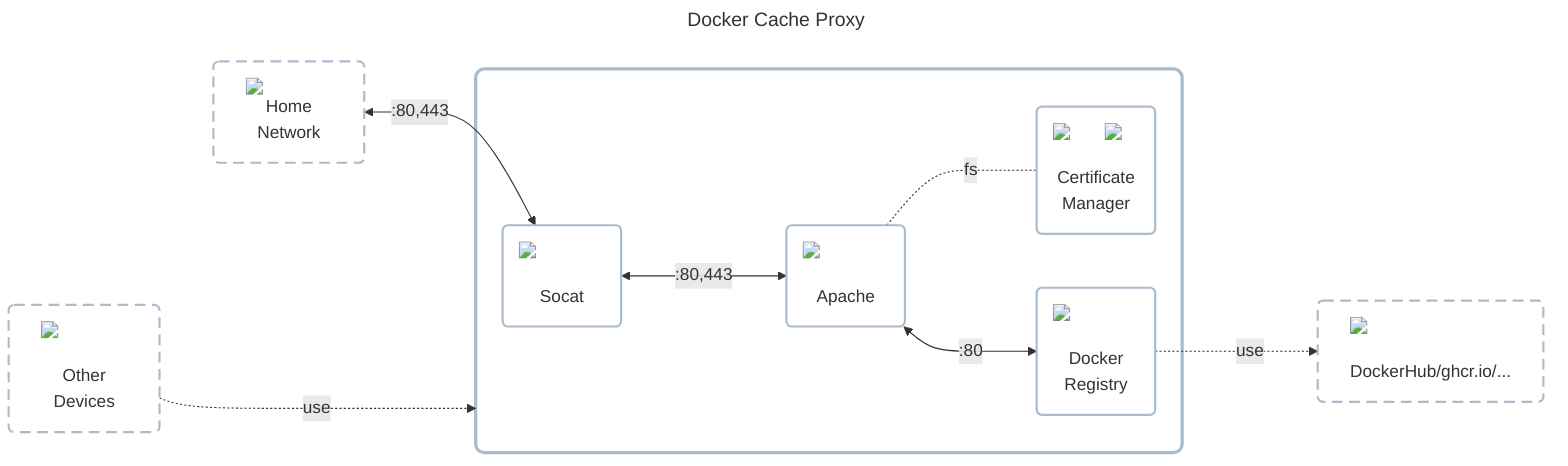 ---
title: Docker Cache Proxy
---

flowchart LR
    classDef cluster fill:#ffffff00,stroke:#aabbccff,stroke-width:3px,rx:8px,ry:8px;
    classDef node fill:#ffffff00,stroke:#aabbccff,stroke-width:2px,rx:5px,ry:5px;
    classDef dashed_border stroke-dasharray:10 6;

    home_network["<img src='../../../../icons/network.png' style='min-width:80px;max-width:80px' />Home<br />Network"]
    class home_network dashed_border
    other_devices["<img src='../../../../icons/servers.png' style='min-width:80px;max-width:80px' /><br />Other<br />Devices"]
    class other_devices dashed_border

    subgraph app_wrapper[" "]
        socket_proxy("<img src='../../../../icons/ingress.png' style='min-width:80px;max-width:80px' /><br />Socat")
        http_proxy("<img src='../../../../icons/apache.png' style='min-width:80px;max-width:80px' /><br />Apache")
        certificate_manager("<img src='../../../../icons/cronjob.png' style='min-width:32px;max-width:32px;position:absolute;top:0;right:0' /><img src='../../../../icons/lets-encrypt.png' style='min-width:80px;max-width:80px' /><br />Certificate<br />Manager")
        app("<img src='../../../../icons/docker.png' style='min-width:80px;max-width:80px' /><br />Docker<br />Registry")

        socket_proxy <--->|:80,443| http_proxy <--->|:80| app
        http_proxy -..-|fs| certificate_manager
    end

    dockerhub["<img src='../../../../icons/docker.png' style='min-width:80px;max-width:80px' /><br />DockerHub/ghcr.io/..."]
    class dockerhub dashed_border

    home_network <-->|:80,443| socket_proxy
    other_devices -..->|use| app_wrapper
    other_devices ~~~~ socket_proxy
    app -..->|use| dockerhub